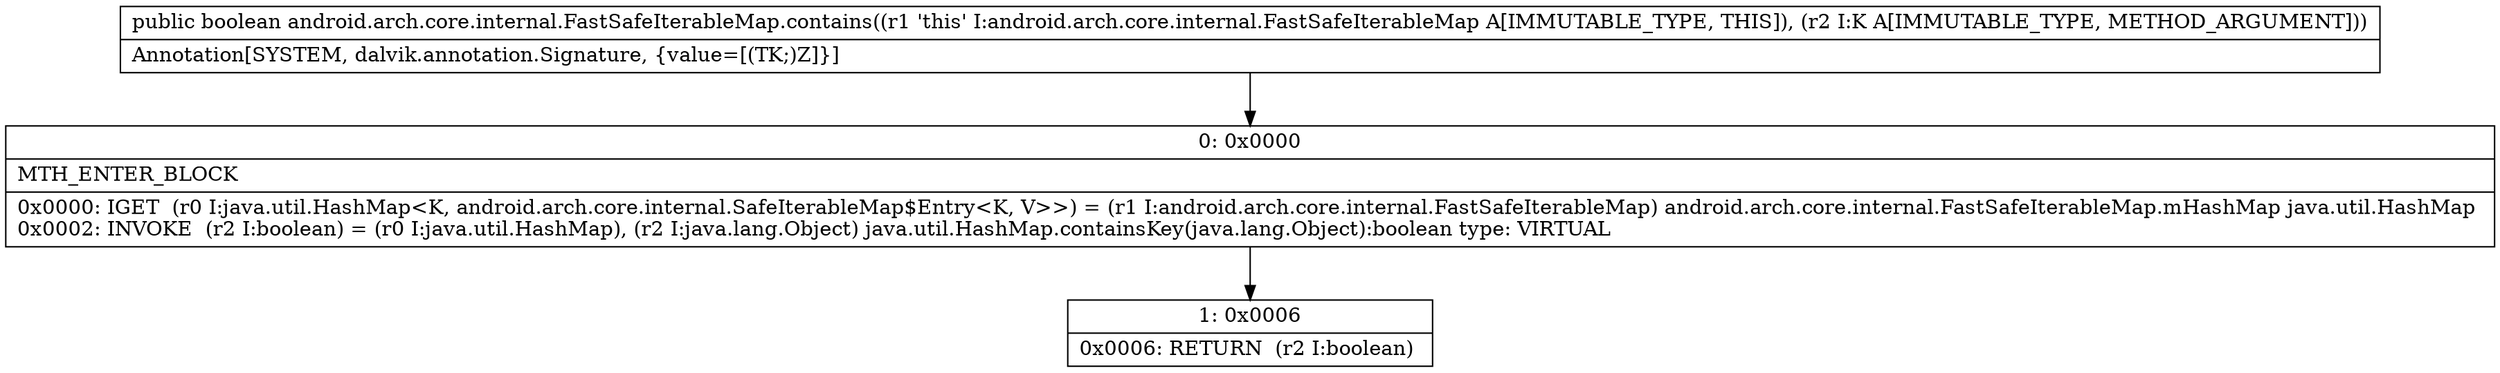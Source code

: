 digraph "CFG forandroid.arch.core.internal.FastSafeIterableMap.contains(Ljava\/lang\/Object;)Z" {
Node_0 [shape=record,label="{0\:\ 0x0000|MTH_ENTER_BLOCK\l|0x0000: IGET  (r0 I:java.util.HashMap\<K, android.arch.core.internal.SafeIterableMap$Entry\<K, V\>\>) = (r1 I:android.arch.core.internal.FastSafeIterableMap) android.arch.core.internal.FastSafeIterableMap.mHashMap java.util.HashMap \l0x0002: INVOKE  (r2 I:boolean) = (r0 I:java.util.HashMap), (r2 I:java.lang.Object) java.util.HashMap.containsKey(java.lang.Object):boolean type: VIRTUAL \l}"];
Node_1 [shape=record,label="{1\:\ 0x0006|0x0006: RETURN  (r2 I:boolean) \l}"];
MethodNode[shape=record,label="{public boolean android.arch.core.internal.FastSafeIterableMap.contains((r1 'this' I:android.arch.core.internal.FastSafeIterableMap A[IMMUTABLE_TYPE, THIS]), (r2 I:K A[IMMUTABLE_TYPE, METHOD_ARGUMENT]))  | Annotation[SYSTEM, dalvik.annotation.Signature, \{value=[(TK;)Z]\}]\l}"];
MethodNode -> Node_0;
Node_0 -> Node_1;
}

